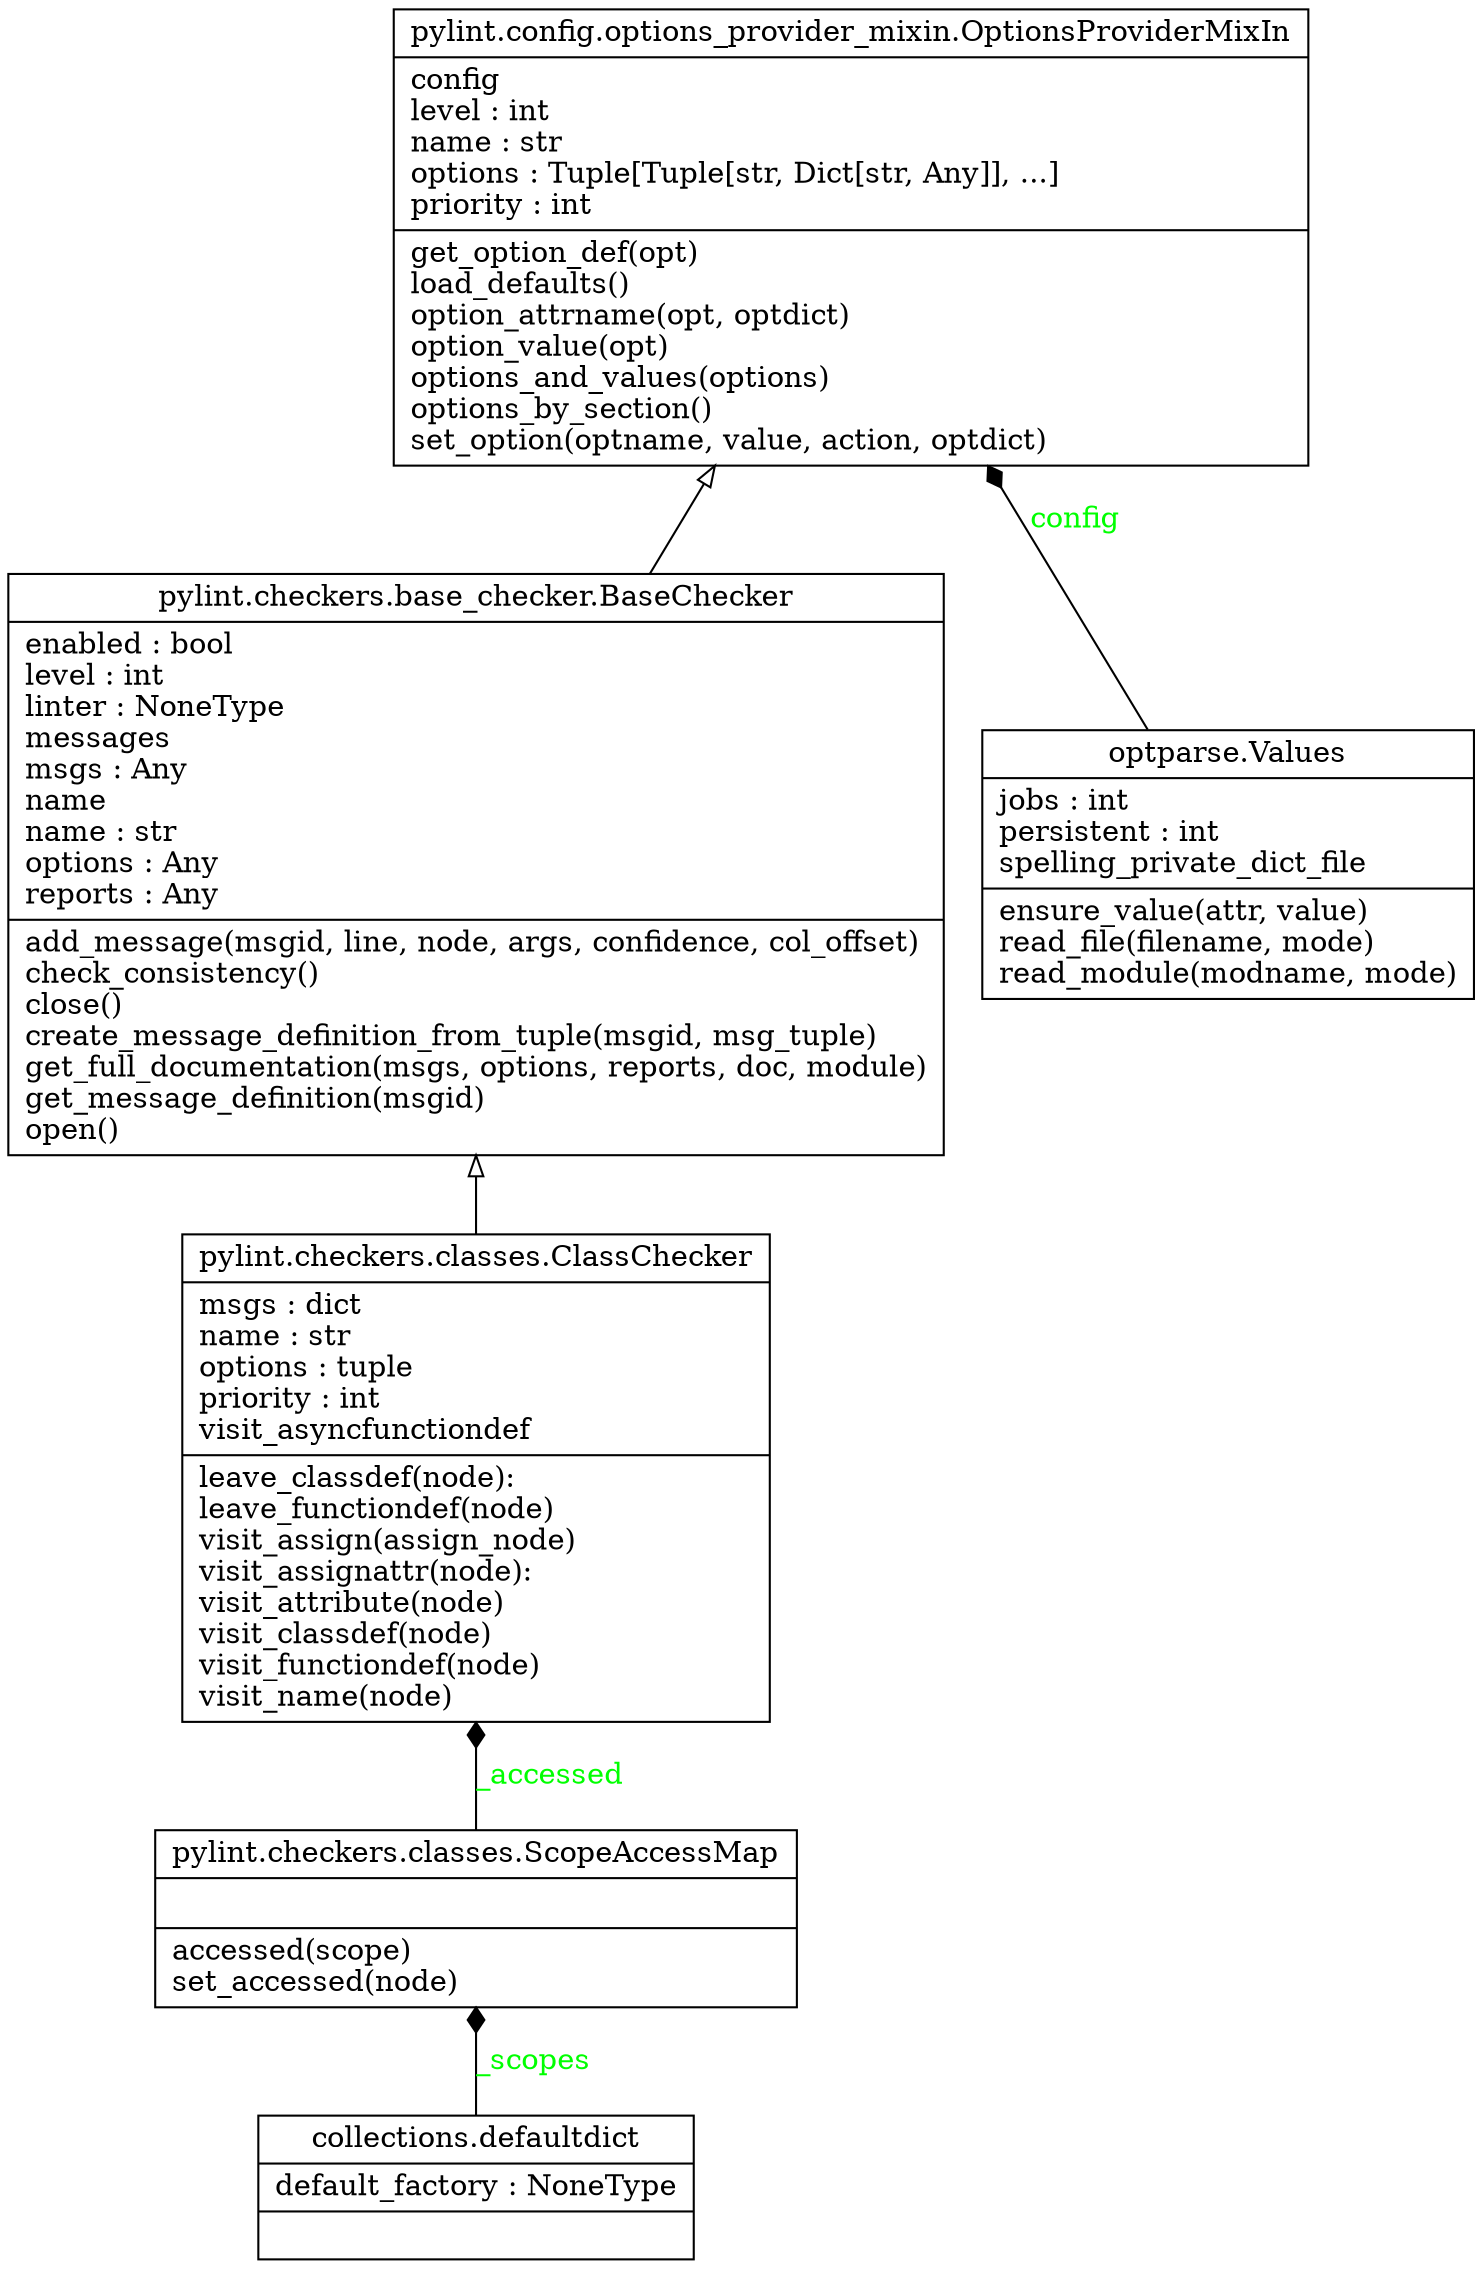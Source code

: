 digraph "pylint.checkers.classes.ClassChecker" {
charset="utf-8"
rankdir=BT
"0" [label="{collections.defaultdict|default_factory : NoneType\l|}", shape="record"];
"1" [label="{optparse.Values|jobs : int\lpersistent : int\lspelling_private_dict_file\l|ensure_value(attr, value)\lread_file(filename, mode)\lread_module(modname, mode)\l}", shape="record"];
"2" [label="{pylint.checkers.base_checker.BaseChecker|enabled : bool\llevel : int\llinter : NoneType\lmessages\lmsgs : Any\lname\lname : str\loptions : Any\lreports : Any\l|add_message(msgid, line, node, args, confidence, col_offset)\lcheck_consistency()\lclose()\lcreate_message_definition_from_tuple(msgid, msg_tuple)\lget_full_documentation(msgs, options, reports, doc, module)\lget_message_definition(msgid)\lopen()\l}", shape="record"];
"3" [label="{pylint.checkers.classes.ClassChecker|msgs : dict\lname : str\loptions : tuple\lpriority : int\lvisit_asyncfunctiondef\l|leave_classdef(node): \lleave_functiondef(node)\lvisit_assign(assign_node)\lvisit_assignattr(node): \lvisit_attribute(node)\lvisit_classdef(node)\lvisit_functiondef(node)\lvisit_name(node)\l}", shape="record"];
"4" [label="{pylint.checkers.classes.ScopeAccessMap|\l|accessed(scope)\lset_accessed(node)\l}", shape="record"];
"5" [label="{pylint.config.options_provider_mixin.OptionsProviderMixIn|config\llevel : int\lname : str\loptions : Tuple[Tuple[str, Dict[str, Any]], ...]\lpriority : int\l|get_option_def(opt)\lload_defaults()\loption_attrname(opt, optdict)\loption_value(opt)\loptions_and_values(options)\loptions_by_section()\lset_option(optname, value, action, optdict)\l}", shape="record"];
"2" -> "5" [arrowhead="empty", arrowtail="none"];
"3" -> "2" [arrowhead="empty", arrowtail="none"];
"0" -> "4" [arrowhead="diamond", arrowtail="none", fontcolor="green", label="_scopes", style="solid"];
"1" -> "5" [arrowhead="diamond", arrowtail="none", fontcolor="green", label="config", style="solid"];
"4" -> "3" [arrowhead="diamond", arrowtail="none", fontcolor="green", label="_accessed", style="solid"];
}
